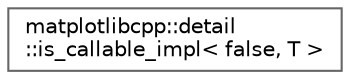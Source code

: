 digraph "Graphical Class Hierarchy"
{
 // LATEX_PDF_SIZE
  bgcolor="transparent";
  edge [fontname=Helvetica,fontsize=10,labelfontname=Helvetica,labelfontsize=10];
  node [fontname=Helvetica,fontsize=10,shape=box,height=0.2,width=0.4];
  rankdir="LR";
  Node0 [id="Node000000",label="matplotlibcpp::detail\l::is_callable_impl\< false, T \>",height=0.2,width=0.4,color="grey40", fillcolor="white", style="filled",URL="$structmatplotlibcpp_1_1detail_1_1is__callable__impl_3_01false_00_01T_01_4.html",tooltip=" "];
}
